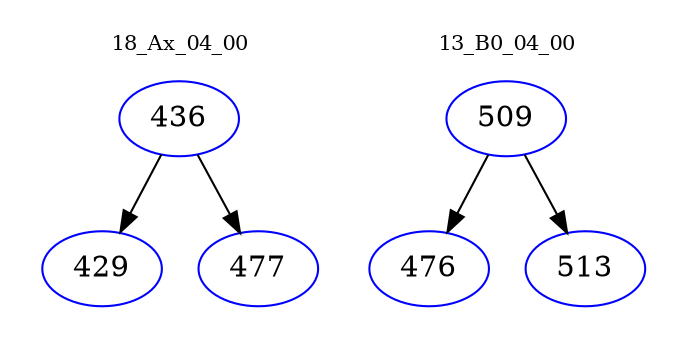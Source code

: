 digraph{
subgraph cluster_0 {
color = white
label = "18_Ax_04_00";
fontsize=10;
T0_436 [label="436", color="blue"]
T0_436 -> T0_429 [color="black"]
T0_429 [label="429", color="blue"]
T0_436 -> T0_477 [color="black"]
T0_477 [label="477", color="blue"]
}
subgraph cluster_1 {
color = white
label = "13_B0_04_00";
fontsize=10;
T1_509 [label="509", color="blue"]
T1_509 -> T1_476 [color="black"]
T1_476 [label="476", color="blue"]
T1_509 -> T1_513 [color="black"]
T1_513 [label="513", color="blue"]
}
}
